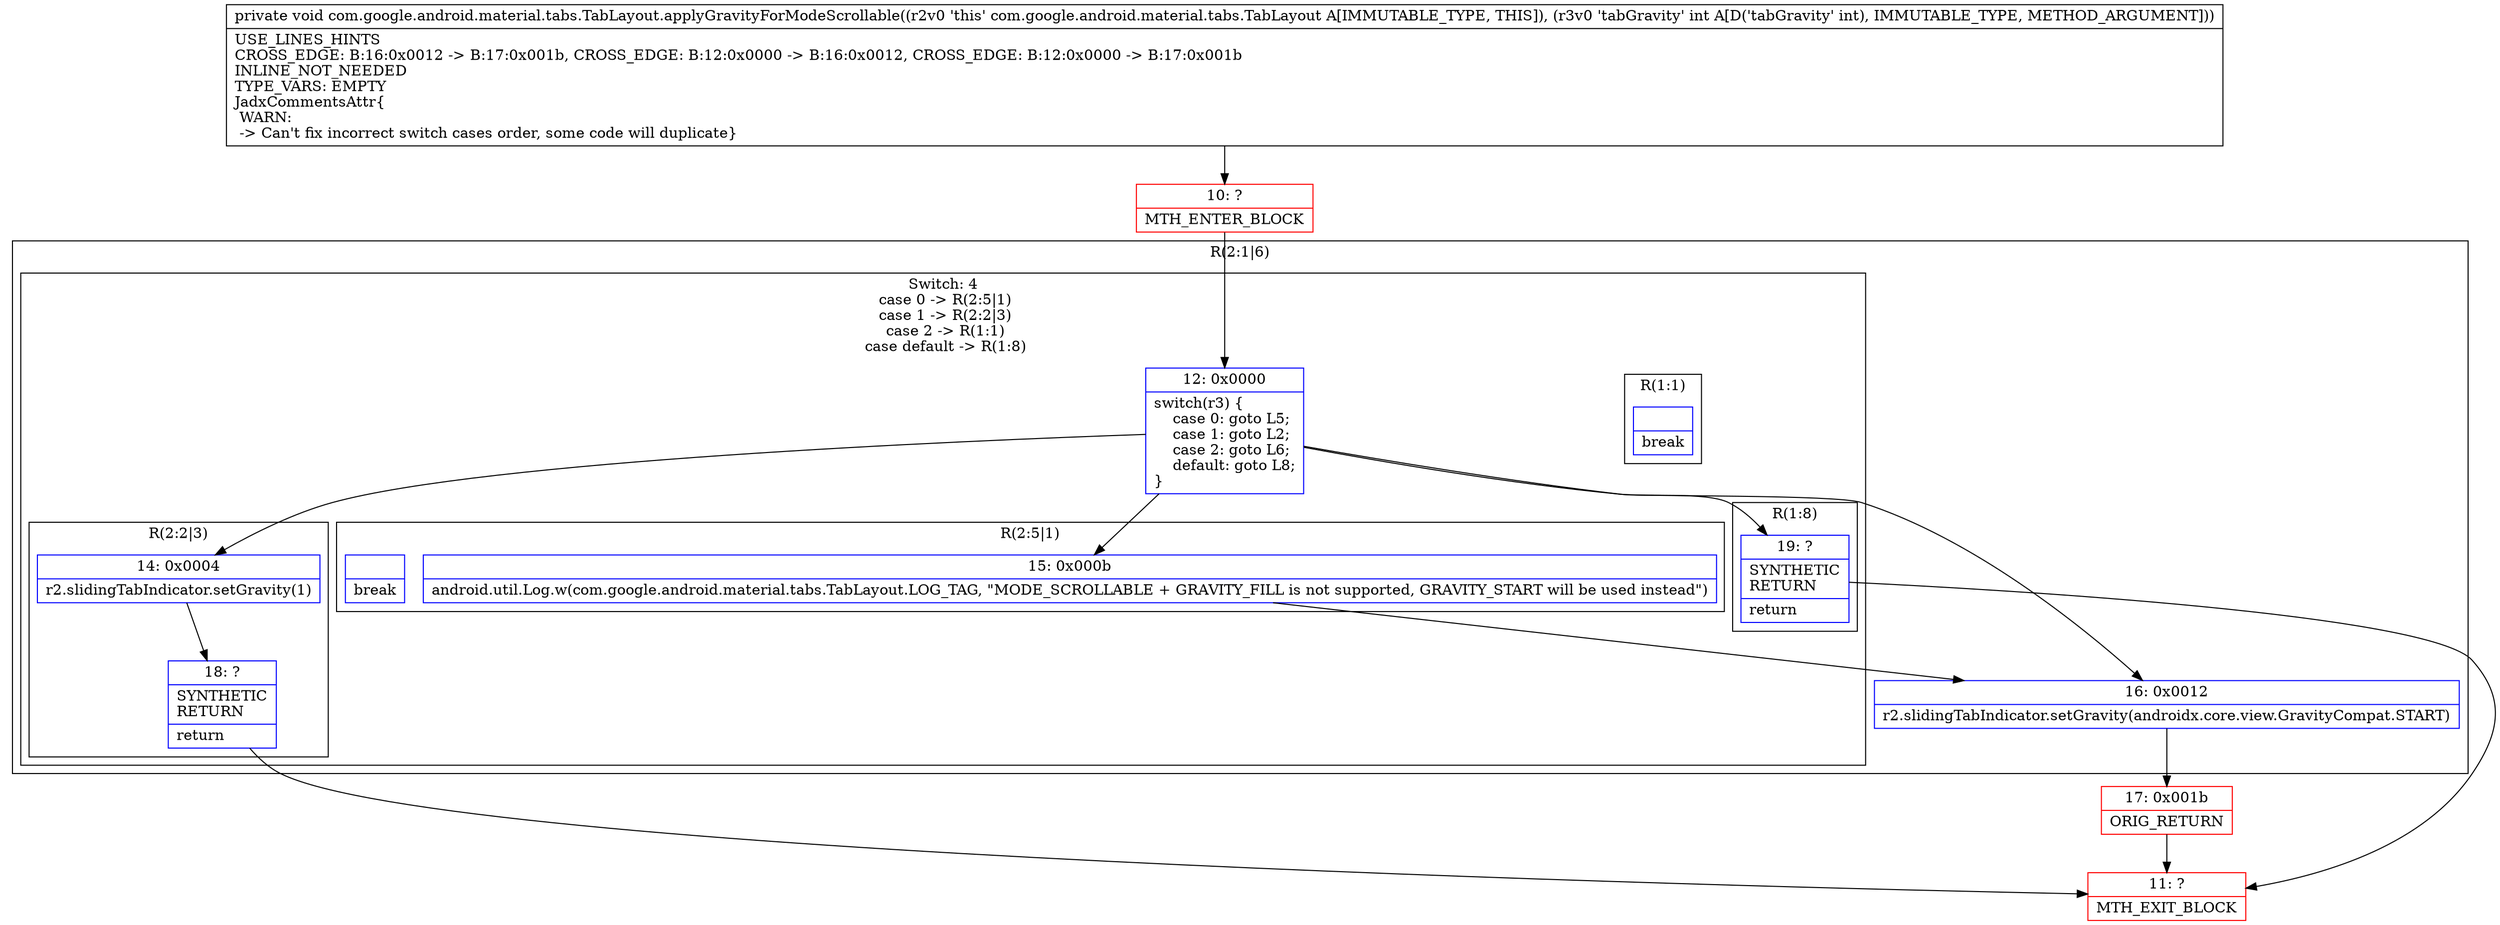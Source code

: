 digraph "CFG forcom.google.android.material.tabs.TabLayout.applyGravityForModeScrollable(I)V" {
subgraph cluster_Region_1643621967 {
label = "R(2:1|6)";
node [shape=record,color=blue];
subgraph cluster_SwitchRegion_265736336 {
label = "Switch: 4
 case 0 -> R(2:5|1)
 case 1 -> R(2:2|3)
 case 2 -> R(1:1)
 case default -> R(1:8)";
node [shape=record,color=blue];
Node_12 [shape=record,label="{12\:\ 0x0000|switch(r3) \{\l    case 0: goto L5;\l    case 1: goto L2;\l    case 2: goto L6;\l    default: goto L8;\l\}\l}"];
subgraph cluster_Region_1011458571 {
label = "R(2:5|1)";
node [shape=record,color=blue];
Node_15 [shape=record,label="{15\:\ 0x000b|android.util.Log.w(com.google.android.material.tabs.TabLayout.LOG_TAG, \"MODE_SCROLLABLE + GRAVITY_FILL is not supported, GRAVITY_START will be used instead\")\l}"];
Node_InsnContainer_1617839079 [shape=record,label="{|break\l}"];
}
subgraph cluster_Region_1010244723 {
label = "R(2:2|3)";
node [shape=record,color=blue];
Node_14 [shape=record,label="{14\:\ 0x0004|r2.slidingTabIndicator.setGravity(1)\l}"];
Node_18 [shape=record,label="{18\:\ ?|SYNTHETIC\lRETURN\l|return\l}"];
}
subgraph cluster_Region_89917749 {
label = "R(1:1)";
node [shape=record,color=blue];
Node_InsnContainer_1962195567 [shape=record,label="{|break\l}"];
}
subgraph cluster_Region_1721220717 {
label = "R(1:8)";
node [shape=record,color=blue];
Node_19 [shape=record,label="{19\:\ ?|SYNTHETIC\lRETURN\l|return\l}"];
}
}
Node_16 [shape=record,label="{16\:\ 0x0012|r2.slidingTabIndicator.setGravity(androidx.core.view.GravityCompat.START)\l}"];
}
Node_10 [shape=record,color=red,label="{10\:\ ?|MTH_ENTER_BLOCK\l}"];
Node_11 [shape=record,color=red,label="{11\:\ ?|MTH_EXIT_BLOCK\l}"];
Node_17 [shape=record,color=red,label="{17\:\ 0x001b|ORIG_RETURN\l}"];
MethodNode[shape=record,label="{private void com.google.android.material.tabs.TabLayout.applyGravityForModeScrollable((r2v0 'this' com.google.android.material.tabs.TabLayout A[IMMUTABLE_TYPE, THIS]), (r3v0 'tabGravity' int A[D('tabGravity' int), IMMUTABLE_TYPE, METHOD_ARGUMENT]))  | USE_LINES_HINTS\lCROSS_EDGE: B:16:0x0012 \-\> B:17:0x001b, CROSS_EDGE: B:12:0x0000 \-\> B:16:0x0012, CROSS_EDGE: B:12:0x0000 \-\> B:17:0x001b\lINLINE_NOT_NEEDED\lTYPE_VARS: EMPTY\lJadxCommentsAttr\{\l WARN: \l \-\> Can't fix incorrect switch cases order, some code will duplicate\}\l}"];
MethodNode -> Node_10;Node_12 -> Node_14;
Node_12 -> Node_15;
Node_12 -> Node_16;
Node_12 -> Node_19;
Node_15 -> Node_16;
Node_14 -> Node_18;
Node_18 -> Node_11;
Node_19 -> Node_11;
Node_16 -> Node_17;
Node_10 -> Node_12;
Node_17 -> Node_11;
}

